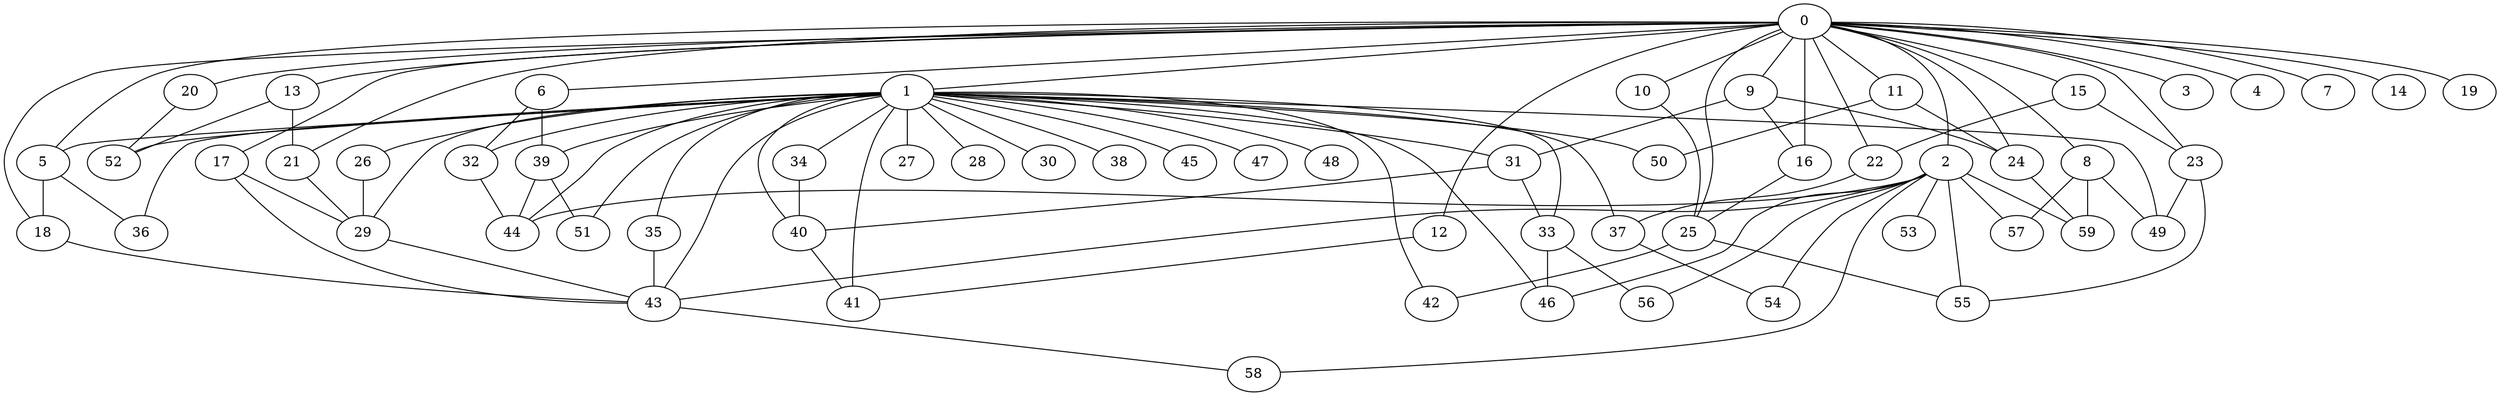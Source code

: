 
graph graphname {
    0 -- 1
0 -- 2
0 -- 3
0 -- 4
0 -- 5
0 -- 6
0 -- 7
0 -- 8
0 -- 9
0 -- 10
0 -- 11
0 -- 12
0 -- 13
0 -- 14
0 -- 15
0 -- 16
0 -- 17
0 -- 18
0 -- 19
0 -- 20
0 -- 21
0 -- 22
0 -- 23
0 -- 24
0 -- 25
1 -- 26
1 -- 27
1 -- 28
1 -- 29
1 -- 30
1 -- 31
1 -- 32
1 -- 33
1 -- 34
1 -- 35
1 -- 36
1 -- 37
1 -- 38
1 -- 39
1 -- 40
1 -- 41
1 -- 42
1 -- 43
1 -- 44
1 -- 45
1 -- 46
1 -- 47
1 -- 48
1 -- 49
1 -- 50
1 -- 51
1 -- 52
1 -- 5
2 -- 53
2 -- 54
2 -- 55
2 -- 56
2 -- 57
2 -- 58
2 -- 59
2 -- 46
2 -- 43
2 -- 44
5 -- 36
5 -- 18
6 -- 39
6 -- 32
8 -- 59
8 -- 49
8 -- 57
9 -- 24
9 -- 31
9 -- 16
10 -- 25
11 -- 24
11 -- 50
12 -- 41
13 -- 21
13 -- 52
15 -- 23
15 -- 22
16 -- 25
17 -- 29
17 -- 43
18 -- 43
20 -- 52
21 -- 29
22 -- 37
23 -- 55
23 -- 49
24 -- 59
25 -- 42
25 -- 55
26 -- 29
29 -- 43
31 -- 40
31 -- 33
32 -- 44
33 -- 56
33 -- 46
34 -- 40
35 -- 43
37 -- 54
39 -- 44
39 -- 51
40 -- 41
43 -- 58

}
